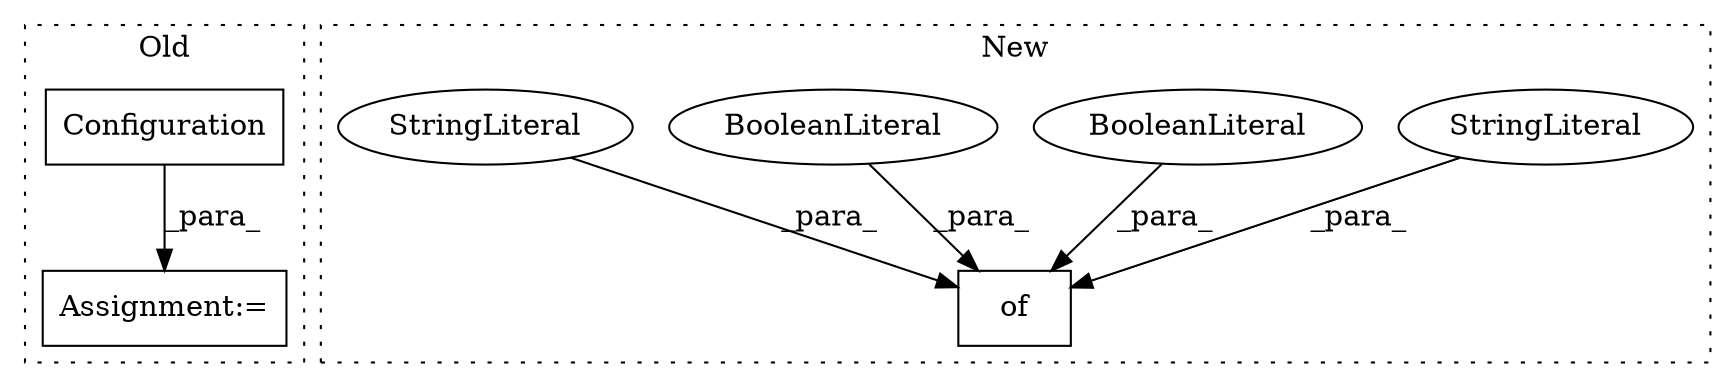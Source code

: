 digraph G {
subgraph cluster0 {
1 [label="Configuration" a="32" s="1325" l="15" shape="box"];
4 [label="Assignment:=" a="7" s="1310" l="1" shape="box"];
label = "Old";
style="dotted";
}
subgraph cluster1 {
2 [label="of" a="32" s="2204,2225" l="3,1" shape="box"];
3 [label="StringLiteral" a="45" s="2207" l="3" shape="ellipse"];
5 [label="BooleanLiteral" a="9" s="2211" l="5" shape="ellipse"];
6 [label="BooleanLiteral" a="9" s="2221" l="4" shape="ellipse"];
7 [label="StringLiteral" a="45" s="2217" l="3" shape="ellipse"];
label = "New";
style="dotted";
}
1 -> 4 [label="_para_"];
3 -> 2 [label="_para_"];
5 -> 2 [label="_para_"];
6 -> 2 [label="_para_"];
7 -> 2 [label="_para_"];
}